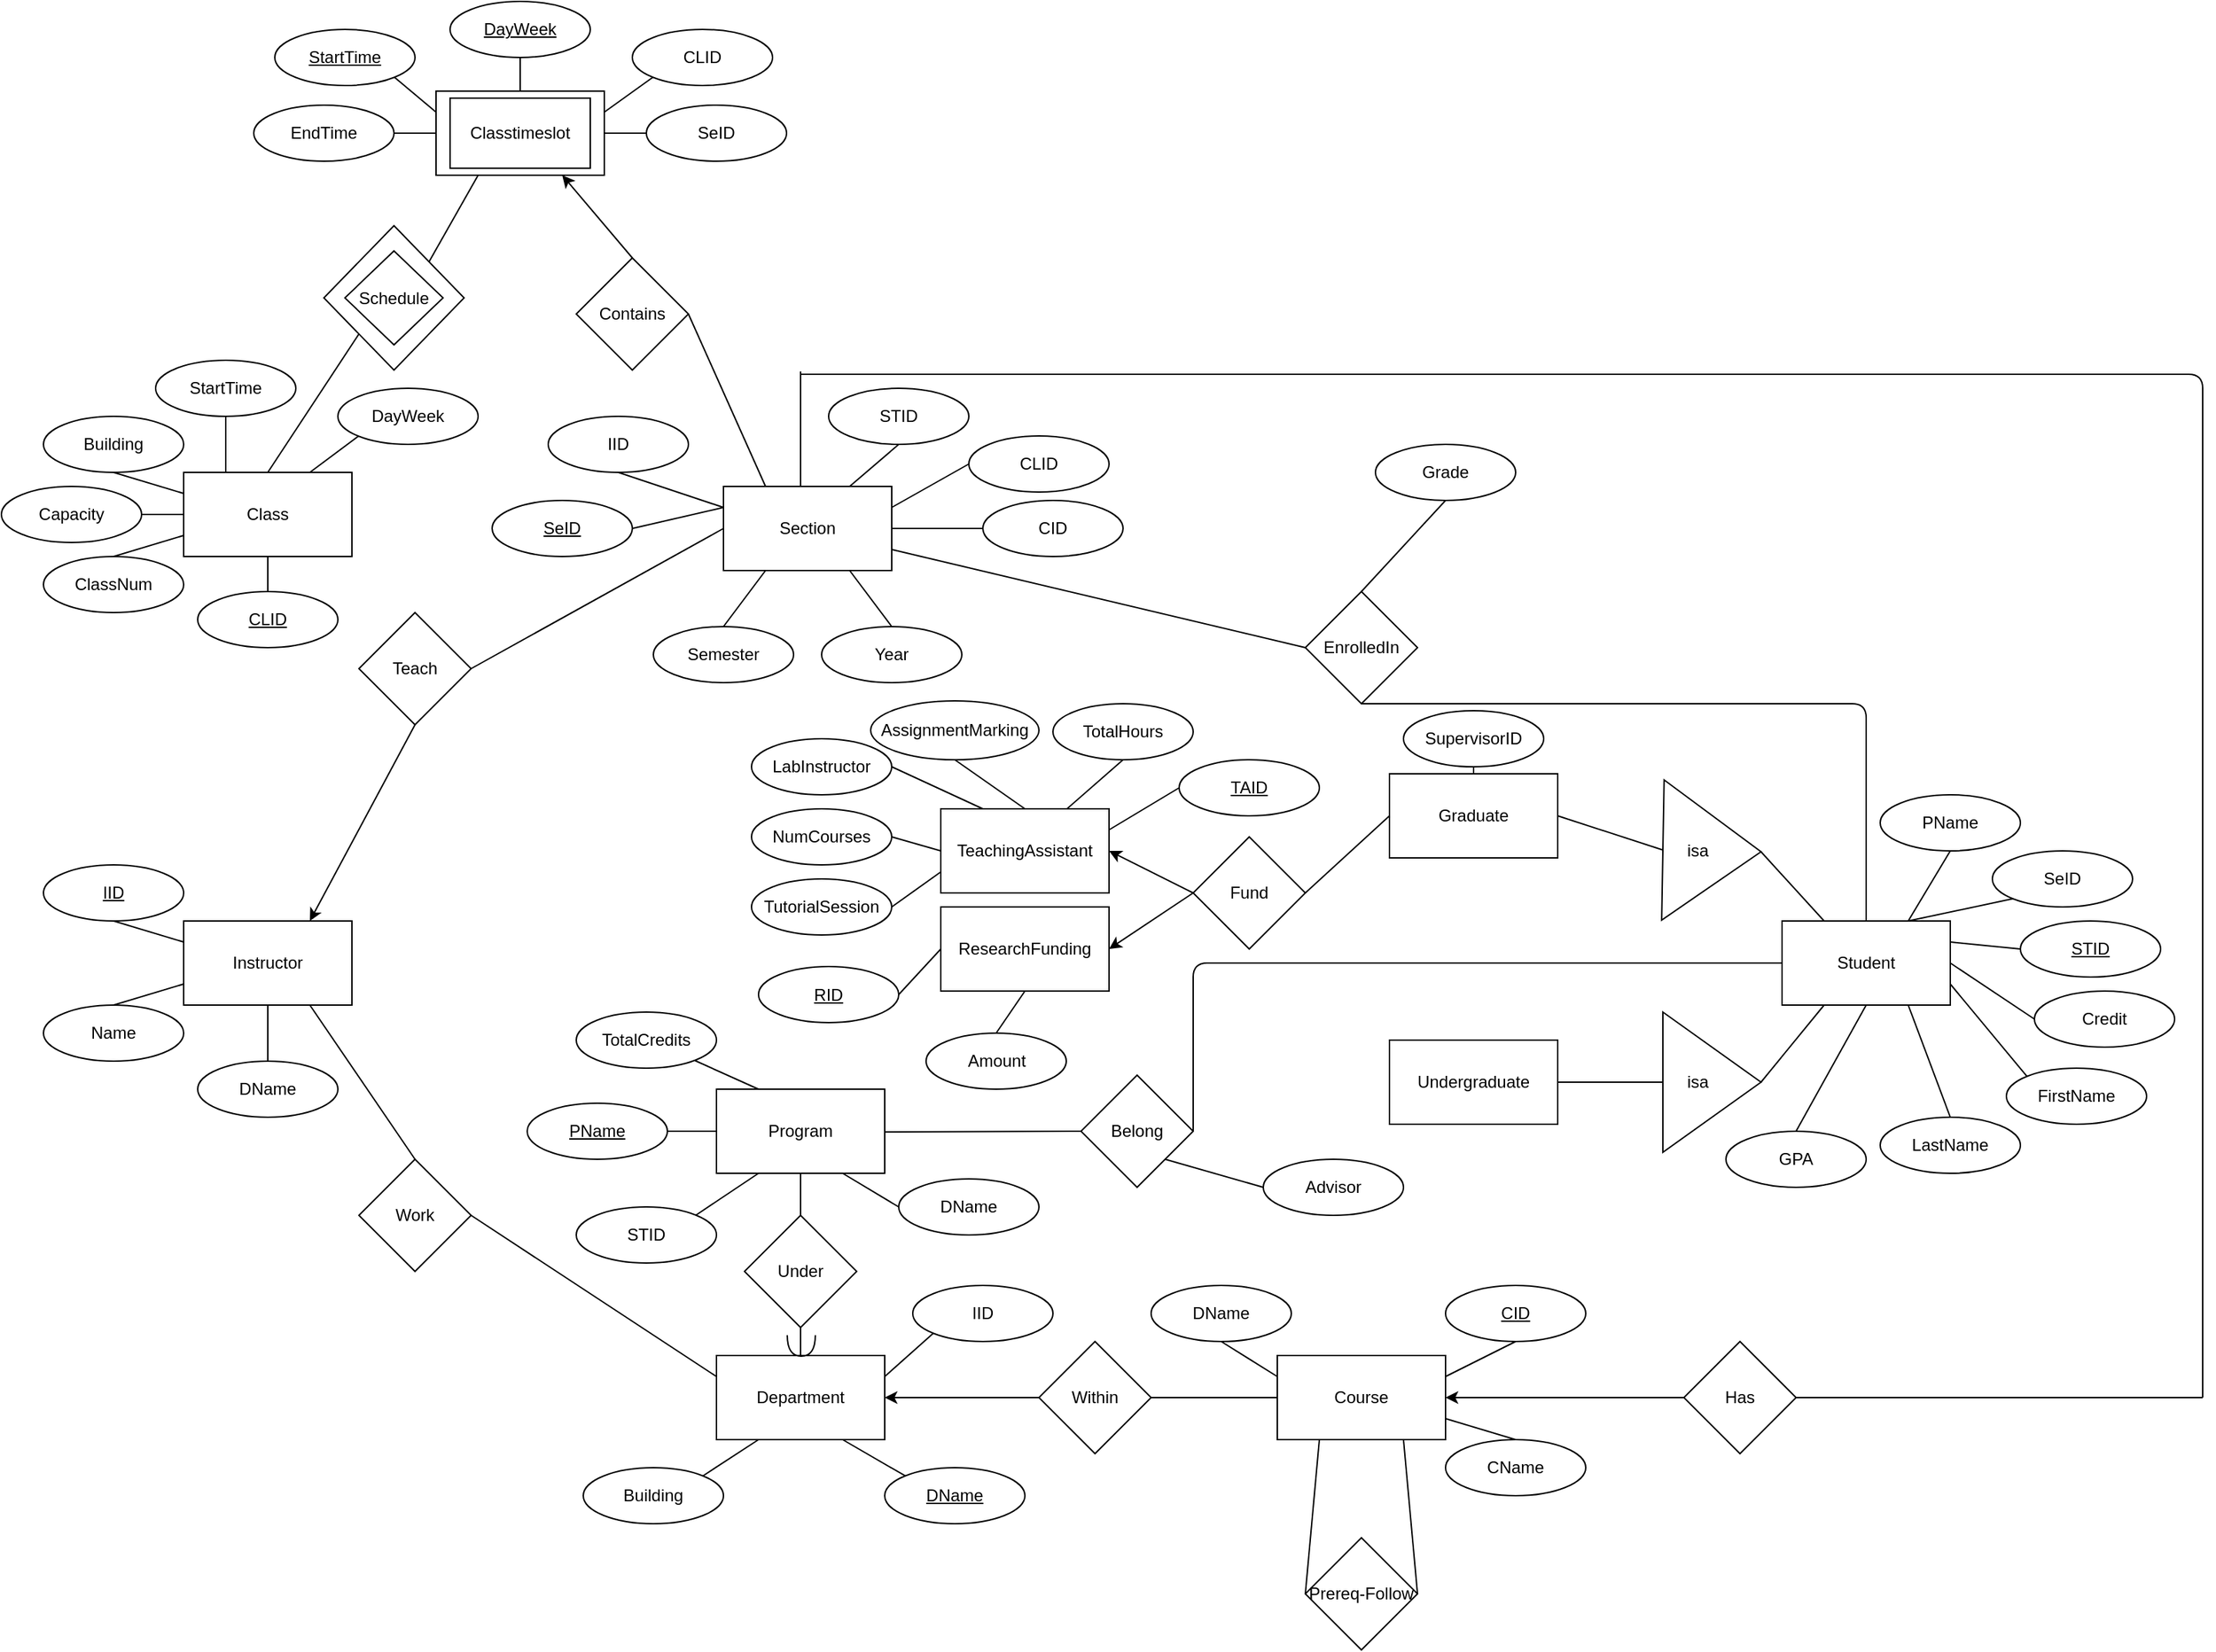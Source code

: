 <mxfile version="10.9.8" type="device"><diagram id="Ci8lck295P8BhW2Y8e-d" name="Page-1"><mxGraphModel dx="1026" dy="499" grid="1" gridSize="10" guides="1" tooltips="1" connect="1" arrows="1" fold="1" page="1" pageScale="1" pageWidth="850" pageHeight="1100" math="0" shadow="0"><root><mxCell id="0"/><mxCell id="1" parent="0"/><mxCell id="6sbklUbPNe8WFbWmHgQs-2" value="" style="endArrow=none;html=1;exitX=1;exitY=0.5;exitDx=0;exitDy=0;entryX=0;entryY=0.5;entryDx=0;entryDy=0;" parent="1" target="6sbklUbPNe8WFbWmHgQs-3" edge="1"><mxGeometry width="50" height="50" relative="1" as="geometry"><mxPoint x="699.941" y="1215.882" as="sourcePoint"/><mxPoint x="500" y="1216" as="targetPoint"/></mxGeometry></mxCell><mxCell id="6sbklUbPNe8WFbWmHgQs-3" value="Department" style="rounded=0;whiteSpace=wrap;html=1;" parent="1" vertex="1"><mxGeometry x="700" y="1186" width="120" height="60" as="geometry"/></mxCell><mxCell id="6sbklUbPNe8WFbWmHgQs-6" value="&lt;u&gt;DName&lt;/u&gt;" style="ellipse;whiteSpace=wrap;html=1;" parent="1" vertex="1"><mxGeometry x="820" y="1266" width="100" height="40" as="geometry"/></mxCell><mxCell id="6sbklUbPNe8WFbWmHgQs-7" value="" style="endArrow=none;html=1;entryX=0;entryY=0;entryDx=0;entryDy=0;exitX=0.75;exitY=1;exitDx=0;exitDy=0;" parent="1" source="6sbklUbPNe8WFbWmHgQs-3" target="6sbklUbPNe8WFbWmHgQs-6" edge="1"><mxGeometry width="50" height="50" relative="1" as="geometry"><mxPoint x="200" y="1316" as="sourcePoint"/><mxPoint x="250" y="1266" as="targetPoint"/></mxGeometry></mxCell><mxCell id="6sbklUbPNe8WFbWmHgQs-11" value="Building" style="ellipse;whiteSpace=wrap;html=1;" parent="1" vertex="1"><mxGeometry x="605" y="1266" width="100" height="40" as="geometry"/></mxCell><mxCell id="6sbklUbPNe8WFbWmHgQs-12" style="edgeStyle=orthogonalEdgeStyle;rounded=0;orthogonalLoop=1;jettySize=auto;html=1;exitX=0;exitY=0.25;exitDx=0;exitDy=0;" parent="1" source="6sbklUbPNe8WFbWmHgQs-13" edge="1"><mxGeometry relative="1" as="geometry"><mxPoint x="1100" y="1201" as="targetPoint"/></mxGeometry></mxCell><mxCell id="6sbklUbPNe8WFbWmHgQs-13" value="Course" style="rounded=0;whiteSpace=wrap;html=1;" parent="1" vertex="1"><mxGeometry x="1100" y="1186" width="120" height="60" as="geometry"/></mxCell><mxCell id="6sbklUbPNe8WFbWmHgQs-14" value="CName" style="ellipse;whiteSpace=wrap;html=1;" parent="1" vertex="1"><mxGeometry x="1220" y="1246" width="100" height="40" as="geometry"/></mxCell><mxCell id="6sbklUbPNe8WFbWmHgQs-15" value="" style="endArrow=none;html=1;exitX=0.5;exitY=0;exitDx=0;exitDy=0;entryX=1;entryY=0.75;entryDx=0;entryDy=0;" parent="1" source="6sbklUbPNe8WFbWmHgQs-14" target="6sbklUbPNe8WFbWmHgQs-13" edge="1"><mxGeometry width="50" height="50" relative="1" as="geometry"><mxPoint x="957" y="1257" as="sourcePoint"/><mxPoint x="1000" y="1246" as="targetPoint"/></mxGeometry></mxCell><mxCell id="6sbklUbPNe8WFbWmHgQs-16" value="Within" style="rhombus;whiteSpace=wrap;html=1;" parent="1" vertex="1"><mxGeometry x="930" y="1176" width="80" height="80" as="geometry"/></mxCell><mxCell id="6sbklUbPNe8WFbWmHgQs-17" value="&lt;u&gt;CID&lt;/u&gt;" style="ellipse;whiteSpace=wrap;html=1;" parent="1" vertex="1"><mxGeometry x="1220" y="1136" width="100" height="40" as="geometry"/></mxCell><mxCell id="6sbklUbPNe8WFbWmHgQs-18" value="" style="endArrow=none;html=1;exitX=0.5;exitY=1;exitDx=0;exitDy=0;entryX=1;entryY=0.25;entryDx=0;entryDy=0;" parent="1" source="6sbklUbPNe8WFbWmHgQs-17" target="6sbklUbPNe8WFbWmHgQs-13" edge="1"><mxGeometry width="50" height="50" relative="1" as="geometry"><mxPoint x="1053" y="1166" as="sourcePoint"/><mxPoint x="1100" y="1156" as="targetPoint"/></mxGeometry></mxCell><mxCell id="6sbklUbPNe8WFbWmHgQs-19" value="" style="endArrow=classic;html=1;entryX=1;entryY=0.5;entryDx=0;entryDy=0;exitX=0;exitY=0.5;exitDx=0;exitDy=0;" parent="1" source="6sbklUbPNe8WFbWmHgQs-16" target="6sbklUbPNe8WFbWmHgQs-3" edge="1"><mxGeometry width="50" height="50" relative="1" as="geometry"><mxPoint x="370" y="1366" as="sourcePoint"/><mxPoint x="420" y="1316" as="targetPoint"/></mxGeometry></mxCell><mxCell id="6sbklUbPNe8WFbWmHgQs-20" value="" style="endArrow=none;html=1;entryX=1;entryY=0.5;entryDx=0;entryDy=0;exitX=0;exitY=0.5;exitDx=0;exitDy=0;" parent="1" source="6sbklUbPNe8WFbWmHgQs-13" target="6sbklUbPNe8WFbWmHgQs-16" edge="1"><mxGeometry width="50" height="50" relative="1" as="geometry"><mxPoint x="370" y="1366" as="sourcePoint"/><mxPoint x="420" y="1316" as="targetPoint"/></mxGeometry></mxCell><mxCell id="6sbklUbPNe8WFbWmHgQs-21" value="" style="endArrow=none;html=1;entryX=0;entryY=0.25;entryDx=0;entryDy=0;exitX=1;exitY=0.5;exitDx=0;exitDy=0;" parent="1" source="6sbklUbPNe8WFbWmHgQs-22" target="6sbklUbPNe8WFbWmHgQs-3" edge="1"><mxGeometry width="50" height="50" relative="1" as="geometry"><mxPoint x="640" y="1116" as="sourcePoint"/><mxPoint x="300" y="1356" as="targetPoint"/></mxGeometry></mxCell><mxCell id="6sbklUbPNe8WFbWmHgQs-22" value="Work" style="rhombus;whiteSpace=wrap;html=1;" parent="1" vertex="1"><mxGeometry x="445" y="1046" width="80" height="80" as="geometry"/></mxCell><mxCell id="6sbklUbPNe8WFbWmHgQs-23" value="" style="endArrow=none;html=1;exitX=0.5;exitY=0;exitDx=0;exitDy=0;entryX=0.75;entryY=1;entryDx=0;entryDy=0;" parent="1" source="6sbklUbPNe8WFbWmHgQs-22" target="6sbklUbPNe8WFbWmHgQs-24" edge="1"><mxGeometry width="50" height="50" relative="1" as="geometry"><mxPoint x="470" y="966" as="sourcePoint"/><mxPoint x="565" y="946" as="targetPoint"/></mxGeometry></mxCell><mxCell id="6sbklUbPNe8WFbWmHgQs-24" value="Instructor" style="rounded=0;whiteSpace=wrap;html=1;" parent="1" vertex="1"><mxGeometry x="320" y="876" width="120" height="60" as="geometry"/></mxCell><mxCell id="6sbklUbPNe8WFbWmHgQs-25" value="&lt;u&gt;IID&lt;/u&gt;" style="ellipse;whiteSpace=wrap;html=1;" parent="1" vertex="1"><mxGeometry x="220" y="836" width="100" height="40" as="geometry"/></mxCell><mxCell id="6sbklUbPNe8WFbWmHgQs-26" value="Name" style="ellipse;whiteSpace=wrap;html=1;" parent="1" vertex="1"><mxGeometry x="220" y="936" width="100" height="40" as="geometry"/></mxCell><mxCell id="6sbklUbPNe8WFbWmHgQs-27" value="" style="endArrow=none;html=1;entryX=0;entryY=0.75;entryDx=0;entryDy=0;exitX=0.5;exitY=0;exitDx=0;exitDy=0;" parent="1" source="6sbklUbPNe8WFbWmHgQs-26" target="6sbklUbPNe8WFbWmHgQs-24" edge="1"><mxGeometry width="50" height="50" relative="1" as="geometry"><mxPoint x="470" y="1036" as="sourcePoint"/><mxPoint x="520" y="986" as="targetPoint"/></mxGeometry></mxCell><mxCell id="6sbklUbPNe8WFbWmHgQs-28" value="" style="endArrow=none;html=1;entryX=0;entryY=0.25;entryDx=0;entryDy=0;exitX=0.5;exitY=1;exitDx=0;exitDy=0;" parent="1" source="6sbklUbPNe8WFbWmHgQs-25" target="6sbklUbPNe8WFbWmHgQs-24" edge="1"><mxGeometry width="50" height="50" relative="1" as="geometry"><mxPoint x="240" y="1406" as="sourcePoint"/><mxPoint x="290" y="1356" as="targetPoint"/></mxGeometry></mxCell><mxCell id="6sbklUbPNe8WFbWmHgQs-29" value="Student" style="rounded=0;whiteSpace=wrap;html=1;" parent="1" vertex="1"><mxGeometry x="1460" y="876" width="120" height="60" as="geometry"/></mxCell><mxCell id="6sbklUbPNe8WFbWmHgQs-30" value="" style="endArrow=none;html=1;entryX=0.5;entryY=0;entryDx=0;entryDy=0;" parent="1" target="6sbklUbPNe8WFbWmHgQs-3" edge="1"><mxGeometry width="50" height="50" relative="1" as="geometry"><mxPoint x="760" y="1086" as="sourcePoint"/><mxPoint x="320" y="1356" as="targetPoint"/></mxGeometry></mxCell><mxCell id="6sbklUbPNe8WFbWmHgQs-31" value="Program" style="rounded=0;whiteSpace=wrap;html=1;" parent="1" vertex="1"><mxGeometry x="700" y="996" width="120" height="60" as="geometry"/></mxCell><mxCell id="6sbklUbPNe8WFbWmHgQs-32" value="&lt;u&gt;STID&lt;/u&gt;" style="ellipse;whiteSpace=wrap;html=1;" parent="1" vertex="1"><mxGeometry x="1630" y="876" width="100" height="40" as="geometry"/></mxCell><mxCell id="6sbklUbPNe8WFbWmHgQs-33" value="FirstName" style="ellipse;whiteSpace=wrap;html=1;" parent="1" vertex="1"><mxGeometry x="1620" y="981" width="100" height="40" as="geometry"/></mxCell><mxCell id="6sbklUbPNe8WFbWmHgQs-34" value="LastName" style="ellipse;whiteSpace=wrap;html=1;" parent="1" vertex="1"><mxGeometry x="1530" y="1016" width="100" height="40" as="geometry"/></mxCell><mxCell id="6sbklUbPNe8WFbWmHgQs-35" value="" style="endArrow=none;html=1;entryX=0.5;entryY=0;entryDx=0;entryDy=0;exitX=0.75;exitY=1;exitDx=0;exitDy=0;" parent="1" source="6sbklUbPNe8WFbWmHgQs-29" target="6sbklUbPNe8WFbWmHgQs-34" edge="1"><mxGeometry width="50" height="50" relative="1" as="geometry"><mxPoint x="220" y="1406" as="sourcePoint"/><mxPoint x="270" y="1356" as="targetPoint"/></mxGeometry></mxCell><mxCell id="6sbklUbPNe8WFbWmHgQs-36" value="" style="endArrow=none;html=1;entryX=0;entryY=0;entryDx=0;entryDy=0;exitX=1;exitY=0.75;exitDx=0;exitDy=0;" parent="1" source="6sbklUbPNe8WFbWmHgQs-29" target="6sbklUbPNe8WFbWmHgQs-33" edge="1"><mxGeometry width="50" height="50" relative="1" as="geometry"><mxPoint x="220" y="1406" as="sourcePoint"/><mxPoint x="270" y="1356" as="targetPoint"/></mxGeometry></mxCell><mxCell id="6sbklUbPNe8WFbWmHgQs-37" value="" style="endArrow=none;html=1;entryX=0;entryY=0.5;entryDx=0;entryDy=0;exitX=1;exitY=0.25;exitDx=0;exitDy=0;" parent="1" source="6sbklUbPNe8WFbWmHgQs-29" target="6sbklUbPNe8WFbWmHgQs-32" edge="1"><mxGeometry width="50" height="50" relative="1" as="geometry"><mxPoint x="220" y="1406" as="sourcePoint"/><mxPoint x="270" y="1356" as="targetPoint"/></mxGeometry></mxCell><mxCell id="6sbklUbPNe8WFbWmHgQs-38" value="Under" style="rhombus;whiteSpace=wrap;html=1;" parent="1" vertex="1"><mxGeometry x="720" y="1086" width="80" height="80" as="geometry"/></mxCell><mxCell id="6sbklUbPNe8WFbWmHgQs-39" value="" style="endArrow=none;html=1;entryX=0.5;entryY=1;entryDx=0;entryDy=0;exitX=0.5;exitY=0;exitDx=0;exitDy=0;" parent="1" source="6sbklUbPNe8WFbWmHgQs-38" target="6sbklUbPNe8WFbWmHgQs-31" edge="1"><mxGeometry width="50" height="50" relative="1" as="geometry"><mxPoint x="220" y="1406" as="sourcePoint"/><mxPoint x="270" y="1356" as="targetPoint"/></mxGeometry></mxCell><mxCell id="6sbklUbPNe8WFbWmHgQs-40" value="" style="endArrow=none;html=1;entryX=1;entryY=0.5;entryDx=0;entryDy=0;entryPerimeter=0;exitX=0;exitY=0.5;exitDx=0;exitDy=0;" parent="1" source="6sbklUbPNe8WFbWmHgQs-99" edge="1"><mxGeometry width="50" height="50" relative="1" as="geometry"><mxPoint x="860" y="1026" as="sourcePoint"/><mxPoint x="819.941" y="1026.471" as="targetPoint"/></mxGeometry></mxCell><mxCell id="6sbklUbPNe8WFbWmHgQs-41" value="" style="endArrow=none;html=1;entryX=1;entryY=0.5;entryDx=0;entryDy=0;exitX=0.5;exitY=1;exitDx=0;exitDy=0;exitPerimeter=0;" parent="1" source="6sbklUbPNe8WFbWmHgQs-90" target="6sbklUbPNe8WFbWmHgQs-96" edge="1"><mxGeometry width="50" height="50" relative="1" as="geometry"><mxPoint x="220" y="1406" as="sourcePoint"/><mxPoint x="1310" y="906" as="targetPoint"/></mxGeometry></mxCell><mxCell id="6sbklUbPNe8WFbWmHgQs-42" value="Section" style="rounded=0;whiteSpace=wrap;html=1;" parent="1" vertex="1"><mxGeometry x="705" y="566" width="120" height="60" as="geometry"/></mxCell><mxCell id="6sbklUbPNe8WFbWmHgQs-43" value="EnrolledIn" style="rhombus;whiteSpace=wrap;html=1;" parent="1" vertex="1"><mxGeometry x="1120" y="641" width="80" height="80" as="geometry"/></mxCell><mxCell id="6sbklUbPNe8WFbWmHgQs-44" value="Teach" style="rhombus;whiteSpace=wrap;html=1;" parent="1" vertex="1"><mxGeometry x="445" y="656" width="80" height="80" as="geometry"/></mxCell><mxCell id="6sbklUbPNe8WFbWmHgQs-45" value="" style="endArrow=none;html=1;entryX=0;entryY=0.5;entryDx=0;entryDy=0;exitX=1;exitY=0.5;exitDx=0;exitDy=0;" parent="1" source="6sbklUbPNe8WFbWmHgQs-44" target="6sbklUbPNe8WFbWmHgQs-42" edge="1"><mxGeometry width="50" height="50" relative="1" as="geometry"><mxPoint x="220" y="1406" as="sourcePoint"/><mxPoint x="270" y="1356" as="targetPoint"/></mxGeometry></mxCell><mxCell id="6sbklUbPNe8WFbWmHgQs-46" value="" style="endArrow=none;html=1;entryX=1;entryY=0.75;entryDx=0;entryDy=0;exitX=0;exitY=0.5;exitDx=0;exitDy=0;" parent="1" source="6sbklUbPNe8WFbWmHgQs-43" target="6sbklUbPNe8WFbWmHgQs-42" edge="1"><mxGeometry width="50" height="50" relative="1" as="geometry"><mxPoint x="220" y="1406" as="sourcePoint"/><mxPoint x="270" y="1356" as="targetPoint"/></mxGeometry></mxCell><mxCell id="6sbklUbPNe8WFbWmHgQs-47" value="" style="endArrow=none;html=1;entryX=0.25;entryY=0;entryDx=0;entryDy=0;exitX=1;exitY=0.5;exitDx=0;exitDy=0;" parent="1" source="6sbklUbPNe8WFbWmHgQs-56" target="6sbklUbPNe8WFbWmHgQs-42" edge="1"><mxGeometry width="50" height="50" relative="1" as="geometry"><mxPoint x="500" y="581" as="sourcePoint"/><mxPoint x="270" y="1356" as="targetPoint"/></mxGeometry></mxCell><mxCell id="6sbklUbPNe8WFbWmHgQs-48" value="Prereq-Follow" style="rhombus;whiteSpace=wrap;html=1;" parent="1" vertex="1"><mxGeometry x="1120" y="1316" width="80" height="80" as="geometry"/></mxCell><mxCell id="6sbklUbPNe8WFbWmHgQs-49" value="Semester" style="ellipse;whiteSpace=wrap;html=1;" parent="1" vertex="1"><mxGeometry x="655" y="666" width="100" height="40" as="geometry"/></mxCell><mxCell id="6sbklUbPNe8WFbWmHgQs-50" value="Year" style="ellipse;whiteSpace=wrap;html=1;" parent="1" vertex="1"><mxGeometry x="775" y="666" width="100" height="40" as="geometry"/></mxCell><mxCell id="6sbklUbPNe8WFbWmHgQs-51" value="" style="endArrow=none;html=1;entryX=0.25;entryY=1;entryDx=0;entryDy=0;exitX=0.5;exitY=0;exitDx=0;exitDy=0;" parent="1" source="6sbklUbPNe8WFbWmHgQs-49" target="6sbklUbPNe8WFbWmHgQs-42" edge="1"><mxGeometry width="50" height="50" relative="1" as="geometry"><mxPoint x="220" y="1466" as="sourcePoint"/><mxPoint x="690" y="758" as="targetPoint"/></mxGeometry></mxCell><mxCell id="6sbklUbPNe8WFbWmHgQs-52" value="" style="endArrow=none;html=1;entryX=0.75;entryY=1;entryDx=0;entryDy=0;exitX=0.5;exitY=0;exitDx=0;exitDy=0;" parent="1" source="6sbklUbPNe8WFbWmHgQs-50" target="6sbklUbPNe8WFbWmHgQs-42" edge="1"><mxGeometry width="50" height="50" relative="1" as="geometry"><mxPoint x="220" y="1466" as="sourcePoint"/><mxPoint x="270" y="1416" as="targetPoint"/></mxGeometry></mxCell><mxCell id="6sbklUbPNe8WFbWmHgQs-53" value="&lt;u&gt;SeID&lt;/u&gt;" style="ellipse;whiteSpace=wrap;html=1;" parent="1" vertex="1"><mxGeometry x="540" y="576" width="100" height="40" as="geometry"/></mxCell><mxCell id="6sbklUbPNe8WFbWmHgQs-54" value="" style="endArrow=none;html=1;entryX=1;entryY=0.5;entryDx=0;entryDy=0;exitX=0;exitY=0.25;exitDx=0;exitDy=0;" parent="1" source="6sbklUbPNe8WFbWmHgQs-42" target="6sbklUbPNe8WFbWmHgQs-53" edge="1"><mxGeometry width="50" height="50" relative="1" as="geometry"><mxPoint x="220" y="1466" as="sourcePoint"/><mxPoint x="270" y="1416" as="targetPoint"/></mxGeometry></mxCell><mxCell id="6sbklUbPNe8WFbWmHgQs-56" value="Contains" style="rhombus;whiteSpace=wrap;html=1;" parent="1" vertex="1"><mxGeometry x="600" y="403" width="80" height="80" as="geometry"/></mxCell><mxCell id="6sbklUbPNe8WFbWmHgQs-57" value="Class" style="rounded=0;whiteSpace=wrap;html=1;" parent="1" vertex="1"><mxGeometry x="320" y="556" width="120" height="60" as="geometry"/></mxCell><mxCell id="6sbklUbPNe8WFbWmHgQs-58" value="" style="rounded=0;whiteSpace=wrap;html=1;" parent="1" vertex="1"><mxGeometry x="500" y="284" width="120" height="60" as="geometry"/></mxCell><mxCell id="6sbklUbPNe8WFbWmHgQs-59" value="Building" style="ellipse;whiteSpace=wrap;html=1;" parent="1" vertex="1"><mxGeometry x="220" y="516" width="100" height="40" as="geometry"/></mxCell><mxCell id="6sbklUbPNe8WFbWmHgQs-60" value="ClassNum" style="ellipse;whiteSpace=wrap;html=1;" parent="1" vertex="1"><mxGeometry x="220" y="616" width="100" height="40" as="geometry"/></mxCell><mxCell id="6sbklUbPNe8WFbWmHgQs-61" value="" style="endArrow=none;html=1;entryX=0.5;entryY=1;entryDx=0;entryDy=0;exitX=0;exitY=0.25;exitDx=0;exitDy=0;" parent="1" source="6sbklUbPNe8WFbWmHgQs-57" target="6sbklUbPNe8WFbWmHgQs-59" edge="1"><mxGeometry width="50" height="50" relative="1" as="geometry"><mxPoint x="220" y="1466" as="sourcePoint"/><mxPoint x="270" y="1416" as="targetPoint"/></mxGeometry></mxCell><mxCell id="6sbklUbPNe8WFbWmHgQs-62" value="" style="endArrow=none;html=1;entryX=0;entryY=0.75;entryDx=0;entryDy=0;exitX=0.5;exitY=0;exitDx=0;exitDy=0;" parent="1" source="6sbklUbPNe8WFbWmHgQs-60" target="6sbklUbPNe8WFbWmHgQs-57" edge="1"><mxGeometry width="50" height="50" relative="1" as="geometry"><mxPoint x="220" y="1466" as="sourcePoint"/><mxPoint x="270" y="1416" as="targetPoint"/></mxGeometry></mxCell><mxCell id="6sbklUbPNe8WFbWmHgQs-63" value="&lt;u&gt;StartTime&lt;/u&gt;" style="ellipse;whiteSpace=wrap;html=1;" parent="1" vertex="1"><mxGeometry x="385" y="240" width="100" height="40" as="geometry"/></mxCell><mxCell id="6sbklUbPNe8WFbWmHgQs-64" value="EndTime" style="ellipse;whiteSpace=wrap;html=1;" parent="1" vertex="1"><mxGeometry x="370" y="294" width="100" height="40" as="geometry"/></mxCell><mxCell id="6sbklUbPNe8WFbWmHgQs-65" value="" style="endArrow=none;html=1;exitX=1;exitY=0.5;exitDx=0;exitDy=0;entryX=0;entryY=0.5;entryDx=0;entryDy=0;" parent="1" source="6sbklUbPNe8WFbWmHgQs-66" target="6sbklUbPNe8WFbWmHgQs-31" edge="1"><mxGeometry width="50" height="50" relative="1" as="geometry"><mxPoint x="650" y="921" as="sourcePoint"/><mxPoint x="730" y="956" as="targetPoint"/></mxGeometry></mxCell><mxCell id="6sbklUbPNe8WFbWmHgQs-66" value="&lt;u&gt;PName&lt;/u&gt;" style="ellipse;whiteSpace=wrap;html=1;" parent="1" vertex="1"><mxGeometry x="565" y="1006" width="100" height="40" as="geometry"/></mxCell><mxCell id="6sbklUbPNe8WFbWmHgQs-67" value="" style="endArrow=none;html=1;" parent="1" edge="1"><mxGeometry width="50" height="50" relative="1" as="geometry"><mxPoint x="1760" y="1216" as="sourcePoint"/><mxPoint x="760" y="486" as="targetPoint"/><Array as="points"><mxPoint x="1760" y="486"/></Array></mxGeometry></mxCell><mxCell id="6sbklUbPNe8WFbWmHgQs-68" value="" style="endArrow=classic;html=1;entryX=1;entryY=0.5;entryDx=0;entryDy=0;" parent="1" target="6sbklUbPNe8WFbWmHgQs-13" edge="1"><mxGeometry width="50" height="50" relative="1" as="geometry"><mxPoint x="1760" y="1216" as="sourcePoint"/><mxPoint x="430" y="1416" as="targetPoint"/></mxGeometry></mxCell><mxCell id="6sbklUbPNe8WFbWmHgQs-69" value="ResearchFunding" style="rounded=0;whiteSpace=wrap;html=1;" parent="1" vertex="1"><mxGeometry x="860" y="866" width="120" height="60" as="geometry"/></mxCell><mxCell id="6sbklUbPNe8WFbWmHgQs-70" value="TeachingAssistant" style="rounded=0;whiteSpace=wrap;html=1;" parent="1" vertex="1"><mxGeometry x="860" y="796" width="120" height="60" as="geometry"/></mxCell><mxCell id="6sbklUbPNe8WFbWmHgQs-71" value="" style="endArrow=classic;html=1;entryX=1;entryY=0.5;entryDx=0;entryDy=0;exitX=0;exitY=0.5;exitDx=0;exitDy=0;" parent="1" source="6sbklUbPNe8WFbWmHgQs-100" target="6sbklUbPNe8WFbWmHgQs-70" edge="1"><mxGeometry width="50" height="50" relative="1" as="geometry"><mxPoint x="1160" y="826" as="sourcePoint"/><mxPoint x="380" y="1416" as="targetPoint"/></mxGeometry></mxCell><mxCell id="6sbklUbPNe8WFbWmHgQs-72" value="" style="endArrow=classic;html=1;entryX=1;entryY=0.5;entryDx=0;entryDy=0;exitX=0;exitY=0.5;exitDx=0;exitDy=0;" parent="1" source="6sbklUbPNe8WFbWmHgQs-100" target="6sbklUbPNe8WFbWmHgQs-69" edge="1"><mxGeometry width="50" height="50" relative="1" as="geometry"><mxPoint x="1170" y="1036" as="sourcePoint"/><mxPoint x="380" y="1416" as="targetPoint"/></mxGeometry></mxCell><mxCell id="6sbklUbPNe8WFbWmHgQs-73" value="SupervisorID" style="ellipse;whiteSpace=wrap;html=1;" parent="1" vertex="1"><mxGeometry x="1190" y="726" width="100" height="40" as="geometry"/></mxCell><mxCell id="6sbklUbPNe8WFbWmHgQs-74" value="" style="endArrow=none;html=1;entryX=0.5;entryY=1;entryDx=0;entryDy=0;exitX=0.5;exitY=0;exitDx=0;exitDy=0;" parent="1" source="6sbklUbPNe8WFbWmHgQs-29" target="6sbklUbPNe8WFbWmHgQs-43" edge="1"><mxGeometry width="50" height="50" relative="1" as="geometry"><mxPoint x="330" y="1466" as="sourcePoint"/><mxPoint x="380" y="1416" as="targetPoint"/><Array as="points"><mxPoint x="1520" y="721"/></Array></mxGeometry></mxCell><mxCell id="6sbklUbPNe8WFbWmHgQs-75" value="GPA" style="ellipse;whiteSpace=wrap;html=1;" parent="1" vertex="1"><mxGeometry x="1420" y="1026" width="100" height="40" as="geometry"/></mxCell><mxCell id="6sbklUbPNe8WFbWmHgQs-76" value="" style="endArrow=none;html=1;entryX=0.5;entryY=1;entryDx=0;entryDy=0;exitX=0.5;exitY=0;exitDx=0;exitDy=0;" parent="1" source="6sbklUbPNe8WFbWmHgQs-75" target="6sbklUbPNe8WFbWmHgQs-29" edge="1"><mxGeometry width="50" height="50" relative="1" as="geometry"><mxPoint x="330" y="1466" as="sourcePoint"/><mxPoint x="380" y="1416" as="targetPoint"/></mxGeometry></mxCell><mxCell id="6sbklUbPNe8WFbWmHgQs-77" value="" style="endArrow=none;html=1;entryX=0.5;entryY=1;entryDx=0;entryDy=0;exitX=0.5;exitY=0;exitDx=0;exitDy=0;" parent="1" source="6sbklUbPNe8WFbWmHgQs-96" target="6sbklUbPNe8WFbWmHgQs-73" edge="1"><mxGeometry width="50" height="50" relative="1" as="geometry"><mxPoint x="330" y="1466" as="sourcePoint"/><mxPoint x="380" y="1416" as="targetPoint"/></mxGeometry></mxCell><mxCell id="6sbklUbPNe8WFbWmHgQs-78" value="TutorialSession" style="ellipse;whiteSpace=wrap;html=1;" parent="1" vertex="1"><mxGeometry x="725" y="846" width="100" height="40" as="geometry"/></mxCell><mxCell id="6sbklUbPNe8WFbWmHgQs-79" value="LabInstructor" style="ellipse;whiteSpace=wrap;html=1;" parent="1" vertex="1"><mxGeometry x="725" y="746" width="100" height="40" as="geometry"/></mxCell><mxCell id="6sbklUbPNe8WFbWmHgQs-80" value="AssignmentMarking" style="ellipse;whiteSpace=wrap;html=1;" parent="1" vertex="1"><mxGeometry x="810" y="719" width="120" height="42" as="geometry"/></mxCell><mxCell id="6sbklUbPNe8WFbWmHgQs-81" value="TotalHours" style="ellipse;whiteSpace=wrap;html=1;" parent="1" vertex="1"><mxGeometry x="940" y="721" width="100" height="40" as="geometry"/></mxCell><mxCell id="6sbklUbPNe8WFbWmHgQs-82" value="NumCourses" style="ellipse;whiteSpace=wrap;html=1;" parent="1" vertex="1"><mxGeometry x="725" y="796" width="100" height="40" as="geometry"/></mxCell><mxCell id="6sbklUbPNe8WFbWmHgQs-83" value="Capacity" style="ellipse;whiteSpace=wrap;html=1;" parent="1" vertex="1"><mxGeometry x="190" y="566" width="100" height="40" as="geometry"/></mxCell><mxCell id="6sbklUbPNe8WFbWmHgQs-84" value="" style="endArrow=none;html=1;entryX=0;entryY=0.5;entryDx=0;entryDy=0;exitX=1;exitY=0.5;exitDx=0;exitDy=0;" parent="1" source="6sbklUbPNe8WFbWmHgQs-83" target="6sbklUbPNe8WFbWmHgQs-57" edge="1"><mxGeometry width="50" height="50" relative="1" as="geometry"><mxPoint x="190" y="1466" as="sourcePoint"/><mxPoint x="240" y="1416" as="targetPoint"/></mxGeometry></mxCell><mxCell id="6sbklUbPNe8WFbWmHgQs-85" value="" style="endArrow=none;html=1;entryX=1;entryY=0.5;entryDx=0;entryDy=0;exitX=0;exitY=0.75;exitDx=0;exitDy=0;" parent="1" source="6sbklUbPNe8WFbWmHgQs-70" target="6sbklUbPNe8WFbWmHgQs-78" edge="1"><mxGeometry width="50" height="50" relative="1" as="geometry"><mxPoint x="200" y="1466" as="sourcePoint"/><mxPoint x="250" y="1416" as="targetPoint"/></mxGeometry></mxCell><mxCell id="6sbklUbPNe8WFbWmHgQs-86" value="" style="endArrow=none;html=1;entryX=1;entryY=0.5;entryDx=0;entryDy=0;exitX=0;exitY=0.5;exitDx=0;exitDy=0;" parent="1" source="6sbklUbPNe8WFbWmHgQs-70" target="6sbklUbPNe8WFbWmHgQs-82" edge="1"><mxGeometry width="50" height="50" relative="1" as="geometry"><mxPoint x="200" y="1466" as="sourcePoint"/><mxPoint x="250" y="1416" as="targetPoint"/></mxGeometry></mxCell><mxCell id="6sbklUbPNe8WFbWmHgQs-87" value="" style="endArrow=none;html=1;exitX=1;exitY=0.5;exitDx=0;exitDy=0;" parent="1" source="6sbklUbPNe8WFbWmHgQs-79" edge="1"><mxGeometry width="50" height="50" relative="1" as="geometry"><mxPoint x="200" y="1466" as="sourcePoint"/><mxPoint x="890" y="796" as="targetPoint"/></mxGeometry></mxCell><mxCell id="6sbklUbPNe8WFbWmHgQs-88" value="" style="endArrow=none;html=1;entryX=0.5;entryY=1;entryDx=0;entryDy=0;exitX=0.5;exitY=0;exitDx=0;exitDy=0;" parent="1" source="6sbklUbPNe8WFbWmHgQs-70" target="6sbklUbPNe8WFbWmHgQs-80" edge="1"><mxGeometry width="50" height="50" relative="1" as="geometry"><mxPoint x="200" y="1466" as="sourcePoint"/><mxPoint x="250" y="1416" as="targetPoint"/></mxGeometry></mxCell><mxCell id="6sbklUbPNe8WFbWmHgQs-89" value="" style="endArrow=none;html=1;entryX=0.5;entryY=1;entryDx=0;entryDy=0;exitX=0.75;exitY=0;exitDx=0;exitDy=0;" parent="1" source="6sbklUbPNe8WFbWmHgQs-70" target="6sbklUbPNe8WFbWmHgQs-81" edge="1"><mxGeometry width="50" height="50" relative="1" as="geometry"><mxPoint x="200" y="1466" as="sourcePoint"/><mxPoint x="250" y="1416" as="targetPoint"/></mxGeometry></mxCell><mxCell id="6sbklUbPNe8WFbWmHgQs-90" value="" style="verticalLabelPosition=bottom;verticalAlign=top;html=1;shape=mxgraph.basic.acute_triangle;dx=0.5;rotation=91;" parent="1" vertex="1"><mxGeometry x="1360" y="791" width="100" height="70" as="geometry"/></mxCell><mxCell id="6sbklUbPNe8WFbWmHgQs-91" value="" style="verticalLabelPosition=bottom;verticalAlign=top;html=1;shape=mxgraph.basic.acute_triangle;dx=0.5;rotation=90;" parent="1" vertex="1"><mxGeometry x="1360" y="956" width="100" height="70" as="geometry"/></mxCell><mxCell id="6sbklUbPNe8WFbWmHgQs-92" value="isa" style="text;html=1;strokeColor=none;fillColor=none;align=center;verticalAlign=middle;whiteSpace=wrap;rounded=0;" parent="1" vertex="1"><mxGeometry x="1380" y="816" width="40" height="20" as="geometry"/></mxCell><mxCell id="6sbklUbPNe8WFbWmHgQs-93" value="isa" style="text;html=1;strokeColor=none;fillColor=none;align=center;verticalAlign=middle;whiteSpace=wrap;rounded=0;" parent="1" vertex="1"><mxGeometry x="1380" y="981" width="40" height="20" as="geometry"/></mxCell><mxCell id="6sbklUbPNe8WFbWmHgQs-94" value="" style="endArrow=none;html=1;entryX=0;entryY=0;entryDx=50;entryDy=0;entryPerimeter=0;exitX=0.25;exitY=1;exitDx=0;exitDy=0;" parent="1" source="6sbklUbPNe8WFbWmHgQs-29" target="6sbklUbPNe8WFbWmHgQs-91" edge="1"><mxGeometry width="50" height="50" relative="1" as="geometry"><mxPoint x="640" y="1466" as="sourcePoint"/><mxPoint x="690" y="1416" as="targetPoint"/></mxGeometry></mxCell><mxCell id="6sbklUbPNe8WFbWmHgQs-95" value="" style="endArrow=none;html=1;entryX=0.25;entryY=0;entryDx=0;entryDy=0;exitX=0;exitY=0;exitDx=50;exitDy=0;exitPerimeter=0;" parent="1" source="6sbklUbPNe8WFbWmHgQs-90" target="6sbklUbPNe8WFbWmHgQs-29" edge="1"><mxGeometry width="50" height="50" relative="1" as="geometry"><mxPoint x="640" y="1466" as="sourcePoint"/><mxPoint x="690" y="1416" as="targetPoint"/></mxGeometry></mxCell><mxCell id="6sbklUbPNe8WFbWmHgQs-96" value="Graduate" style="rounded=0;whiteSpace=wrap;html=1;" parent="1" vertex="1"><mxGeometry x="1180" y="771" width="120" height="60" as="geometry"/></mxCell><mxCell id="6sbklUbPNe8WFbWmHgQs-97" value="Undergraduate" style="rounded=0;whiteSpace=wrap;html=1;" parent="1" vertex="1"><mxGeometry x="1180" y="961" width="120" height="60" as="geometry"/></mxCell><mxCell id="6sbklUbPNe8WFbWmHgQs-98" value="" style="endArrow=none;html=1;entryX=0.5;entryY=1;entryDx=0;entryDy=0;entryPerimeter=0;exitX=1;exitY=0.5;exitDx=0;exitDy=0;" parent="1" source="6sbklUbPNe8WFbWmHgQs-97" target="6sbklUbPNe8WFbWmHgQs-91" edge="1"><mxGeometry width="50" height="50" relative="1" as="geometry"><mxPoint x="420" y="1466" as="sourcePoint"/><mxPoint x="470" y="1416" as="targetPoint"/></mxGeometry></mxCell><mxCell id="6sbklUbPNe8WFbWmHgQs-99" value="Belong" style="rhombus;whiteSpace=wrap;html=1;" parent="1" vertex="1"><mxGeometry x="960" y="986" width="80" height="80" as="geometry"/></mxCell><mxCell id="6sbklUbPNe8WFbWmHgQs-100" value="Fund" style="rhombus;whiteSpace=wrap;html=1;" parent="1" vertex="1"><mxGeometry x="1040" y="816" width="80" height="80" as="geometry"/></mxCell><mxCell id="6sbklUbPNe8WFbWmHgQs-101" value="" style="endArrow=none;html=1;entryX=0;entryY=0.5;entryDx=0;entryDy=0;exitX=1;exitY=0.5;exitDx=0;exitDy=0;" parent="1" source="6sbklUbPNe8WFbWmHgQs-100" target="6sbklUbPNe8WFbWmHgQs-96" edge="1"><mxGeometry width="50" height="50" relative="1" as="geometry"><mxPoint x="510" y="1466" as="sourcePoint"/><mxPoint x="560" y="1416" as="targetPoint"/></mxGeometry></mxCell><mxCell id="6sbklUbPNe8WFbWmHgQs-102" value="" style="endArrow=none;html=1;entryX=1;entryY=0.5;entryDx=0;entryDy=0;exitX=0;exitY=0.5;exitDx=0;exitDy=0;" parent="1" source="6sbklUbPNe8WFbWmHgQs-29" target="6sbklUbPNe8WFbWmHgQs-99" edge="1"><mxGeometry width="50" height="50" relative="1" as="geometry"><mxPoint x="510" y="1466" as="sourcePoint"/><mxPoint x="560" y="1416" as="targetPoint"/><Array as="points"><mxPoint x="1040" y="906"/></Array></mxGeometry></mxCell><mxCell id="6sbklUbPNe8WFbWmHgQs-103" value="Credit" style="ellipse;whiteSpace=wrap;html=1;" parent="1" vertex="1"><mxGeometry x="1640" y="926" width="100" height="40" as="geometry"/></mxCell><mxCell id="6sbklUbPNe8WFbWmHgQs-104" value="" style="endArrow=none;html=1;entryX=0;entryY=0.5;entryDx=0;entryDy=0;exitX=1;exitY=0.5;exitDx=0;exitDy=0;" parent="1" source="6sbklUbPNe8WFbWmHgQs-29" target="6sbklUbPNe8WFbWmHgQs-103" edge="1"><mxGeometry width="50" height="50" relative="1" as="geometry"><mxPoint x="870" y="1466" as="sourcePoint"/><mxPoint x="920" y="1416" as="targetPoint"/></mxGeometry></mxCell><mxCell id="6sbklUbPNe8WFbWmHgQs-105" value="" style="endArrow=none;html=1;" parent="1" edge="1"><mxGeometry width="50" height="50" relative="1" as="geometry"><mxPoint x="760" y="566" as="sourcePoint"/><mxPoint x="760" y="484" as="targetPoint"/></mxGeometry></mxCell><mxCell id="6sbklUbPNe8WFbWmHgQs-106" value="Has" style="rhombus;whiteSpace=wrap;html=1;" parent="1" vertex="1"><mxGeometry x="1390" y="1176" width="80" height="80" as="geometry"/></mxCell><mxCell id="6sbklUbPNe8WFbWmHgQs-107" value="Classtimeslot" style="rounded=0;whiteSpace=wrap;html=1;" parent="1" vertex="1"><mxGeometry x="510" y="289" width="100" height="50" as="geometry"/></mxCell><mxCell id="6sbklUbPNe8WFbWmHgQs-108" value="&lt;u&gt;RID&lt;br&gt;&lt;/u&gt;" style="ellipse;whiteSpace=wrap;html=1;" parent="1" vertex="1"><mxGeometry x="730" y="908.5" width="100" height="40" as="geometry"/></mxCell><mxCell id="6sbklUbPNe8WFbWmHgQs-109" value="" style="endArrow=none;html=1;entryX=0;entryY=0.5;entryDx=0;entryDy=0;exitX=1;exitY=0.5;exitDx=0;exitDy=0;" parent="1" source="6sbklUbPNe8WFbWmHgQs-108" target="6sbklUbPNe8WFbWmHgQs-69" edge="1"><mxGeometry width="50" height="50" relative="1" as="geometry"><mxPoint x="190" y="1466" as="sourcePoint"/><mxPoint x="240" y="1416" as="targetPoint"/></mxGeometry></mxCell><mxCell id="6sbklUbPNe8WFbWmHgQs-110" value="&lt;u&gt;TAID&lt;br&gt;&lt;/u&gt;" style="ellipse;whiteSpace=wrap;html=1;" parent="1" vertex="1"><mxGeometry x="1030" y="761" width="100" height="40" as="geometry"/></mxCell><mxCell id="6sbklUbPNe8WFbWmHgQs-111" value="" style="endArrow=none;html=1;entryX=0;entryY=0.5;entryDx=0;entryDy=0;exitX=1;exitY=0.25;exitDx=0;exitDy=0;" parent="1" source="6sbklUbPNe8WFbWmHgQs-70" target="6sbklUbPNe8WFbWmHgQs-110" edge="1"><mxGeometry width="50" height="50" relative="1" as="geometry"><mxPoint x="190" y="1466" as="sourcePoint"/><mxPoint x="240" y="1416" as="targetPoint"/></mxGeometry></mxCell><mxCell id="6sbklUbPNe8WFbWmHgQs-112" value="" style="endArrow=none;html=1;entryX=0.25;entryY=1;entryDx=0;entryDy=0;exitX=0;exitY=0.5;exitDx=0;exitDy=0;" parent="1" source="6sbklUbPNe8WFbWmHgQs-48" target="6sbklUbPNe8WFbWmHgQs-13" edge="1"><mxGeometry width="50" height="50" relative="1" as="geometry"><mxPoint x="190" y="1466" as="sourcePoint"/><mxPoint x="240" y="1416" as="targetPoint"/></mxGeometry></mxCell><mxCell id="6sbklUbPNe8WFbWmHgQs-113" value="" style="endArrow=none;html=1;entryX=0.75;entryY=1;entryDx=0;entryDy=0;exitX=1;exitY=0.5;exitDx=0;exitDy=0;" parent="1" source="6sbklUbPNe8WFbWmHgQs-48" target="6sbklUbPNe8WFbWmHgQs-13" edge="1"><mxGeometry width="50" height="50" relative="1" as="geometry"><mxPoint x="190" y="1466" as="sourcePoint"/><mxPoint x="240" y="1416" as="targetPoint"/></mxGeometry></mxCell><mxCell id="6sbklUbPNe8WFbWmHgQs-117" value="&lt;u&gt;CLID&lt;/u&gt;" style="ellipse;whiteSpace=wrap;html=1;" parent="1" vertex="1"><mxGeometry x="330" y="641" width="100" height="40" as="geometry"/></mxCell><mxCell id="6sbklUbPNe8WFbWmHgQs-118" value="" style="endArrow=none;html=1;entryX=0.5;entryY=1;entryDx=0;entryDy=0;exitX=0.5;exitY=0;exitDx=0;exitDy=0;" parent="1" source="6sbklUbPNe8WFbWmHgQs-117" target="6sbklUbPNe8WFbWmHgQs-57" edge="1"><mxGeometry width="50" height="50" relative="1" as="geometry"><mxPoint x="190" y="1466" as="sourcePoint"/><mxPoint x="240" y="1416" as="targetPoint"/></mxGeometry></mxCell><mxCell id="6sbklUbPNe8WFbWmHgQs-119" value="" style="shape=requiredInterface;html=1;verticalLabelPosition=bottom;rotation=90;" parent="1" vertex="1"><mxGeometry x="753" y="1169" width="15" height="20" as="geometry"/></mxCell><mxCell id="6sbklUbPNe8WFbWmHgQs-126" value="" style="endArrow=none;html=1;entryX=0.25;entryY=0;entryDx=0;entryDy=0;" parent="1" target="6sbklUbPNe8WFbWmHgQs-31" edge="1"><mxGeometry width="50" height="50" relative="1" as="geometry"><mxPoint x="650" y="960" as="sourcePoint"/><mxPoint x="160" y="1420" as="targetPoint"/></mxGeometry></mxCell><mxCell id="6sbklUbPNe8WFbWmHgQs-127" value="TotalCredits" style="ellipse;whiteSpace=wrap;html=1;" parent="1" vertex="1"><mxGeometry x="600" y="941" width="100" height="40" as="geometry"/></mxCell><mxCell id="6sbklUbPNe8WFbWmHgQs-130" value="" style="endArrow=classic;html=1;entryX=0.75;entryY=1;entryDx=0;entryDy=0;exitX=0.5;exitY=0;exitDx=0;exitDy=0;" parent="1" source="6sbklUbPNe8WFbWmHgQs-56" target="6sbklUbPNe8WFbWmHgQs-58" edge="1"><mxGeometry width="50" height="50" relative="1" as="geometry"><mxPoint x="180" y="1470" as="sourcePoint"/><mxPoint x="230" y="1420" as="targetPoint"/></mxGeometry></mxCell><mxCell id="6sbklUbPNe8WFbWmHgQs-131" value="" style="endArrow=none;html=1;entryX=1;entryY=1;entryDx=0;entryDy=0;exitX=0;exitY=0.25;exitDx=0;exitDy=0;" parent="1" source="6sbklUbPNe8WFbWmHgQs-58" target="6sbklUbPNe8WFbWmHgQs-63" edge="1"><mxGeometry width="50" height="50" relative="1" as="geometry"><mxPoint x="15" y="1350" as="sourcePoint"/><mxPoint x="65" y="1300" as="targetPoint"/></mxGeometry></mxCell><mxCell id="6sbklUbPNe8WFbWmHgQs-132" value="" style="endArrow=none;html=1;entryX=0;entryY=0.5;entryDx=0;entryDy=0;exitX=1;exitY=0.5;exitDx=0;exitDy=0;" parent="1" source="6sbklUbPNe8WFbWmHgQs-64" target="6sbklUbPNe8WFbWmHgQs-58" edge="1"><mxGeometry width="50" height="50" relative="1" as="geometry"><mxPoint x="15" y="1350" as="sourcePoint"/><mxPoint x="65" y="1300" as="targetPoint"/></mxGeometry></mxCell><mxCell id="6sbklUbPNe8WFbWmHgQs-134" value="&lt;u&gt;DayWeek&lt;/u&gt;" style="ellipse;whiteSpace=wrap;html=1;" parent="1" vertex="1"><mxGeometry x="510" y="220" width="100" height="40" as="geometry"/></mxCell><mxCell id="6sbklUbPNe8WFbWmHgQs-135" value="" style="endArrow=classic;html=1;entryX=0.75;entryY=0;entryDx=0;entryDy=0;exitX=0.5;exitY=1;exitDx=0;exitDy=0;" parent="1" source="6sbklUbPNe8WFbWmHgQs-44" target="6sbklUbPNe8WFbWmHgQs-24" edge="1"><mxGeometry width="50" height="50" relative="1" as="geometry"><mxPoint x="230" y="1470" as="sourcePoint"/><mxPoint x="280" y="1420" as="targetPoint"/></mxGeometry></mxCell><mxCell id="6sbklUbPNe8WFbWmHgQs-136" value="" style="endArrow=none;html=1;entryX=1;entryY=1;entryDx=0;entryDy=0;exitX=0;exitY=0.5;exitDx=0;exitDy=0;" parent="1" source="6sbklUbPNe8WFbWmHgQs-137" target="6sbklUbPNe8WFbWmHgQs-99" edge="1"><mxGeometry width="50" height="50" relative="1" as="geometry"><mxPoint x="1090" y="1060" as="sourcePoint"/><mxPoint x="280" y="1420" as="targetPoint"/></mxGeometry></mxCell><mxCell id="6sbklUbPNe8WFbWmHgQs-137" value="Advisor" style="ellipse;whiteSpace=wrap;html=1;" parent="1" vertex="1"><mxGeometry x="1090" y="1046" width="100" height="40" as="geometry"/></mxCell><mxCell id="6sbklUbPNe8WFbWmHgQs-138" value="" style="endArrow=none;html=1;entryX=0.5;entryY=1;entryDx=0;entryDy=0;exitX=0.5;exitY=0;exitDx=0;exitDy=0;" parent="1" source="6sbklUbPNe8WFbWmHgQs-58" target="6sbklUbPNe8WFbWmHgQs-134" edge="1"><mxGeometry width="50" height="50" relative="1" as="geometry"><mxPoint x="135" y="1350" as="sourcePoint"/><mxPoint x="185" y="1300" as="targetPoint"/></mxGeometry></mxCell><mxCell id="NoXWsh5A37Naqa3T-ui_-1" value="Amount" style="ellipse;whiteSpace=wrap;html=1;" parent="1" vertex="1"><mxGeometry x="849.5" y="956" width="100" height="40" as="geometry"/></mxCell><mxCell id="NoXWsh5A37Naqa3T-ui_-3" value="" style="endArrow=none;html=1;entryX=0.5;entryY=1;entryDx=0;entryDy=0;exitX=0.5;exitY=0;exitDx=0;exitDy=0;" parent="1" source="NoXWsh5A37Naqa3T-ui_-1" target="6sbklUbPNe8WFbWmHgQs-69" edge="1"><mxGeometry width="50" height="50" relative="1" as="geometry"><mxPoint x="510" y="1330" as="sourcePoint"/><mxPoint x="560" y="1280" as="targetPoint"/></mxGeometry></mxCell><mxCell id="NoXWsh5A37Naqa3T-ui_-4" value="Grade" style="ellipse;whiteSpace=wrap;html=1;" parent="1" vertex="1"><mxGeometry x="1170" y="536" width="100" height="40" as="geometry"/></mxCell><mxCell id="NoXWsh5A37Naqa3T-ui_-6" value="" style="endArrow=none;html=1;entryX=0.5;entryY=1;entryDx=0;entryDy=0;exitX=0.5;exitY=0;exitDx=0;exitDy=0;" parent="1" source="6sbklUbPNe8WFbWmHgQs-43" target="NoXWsh5A37Naqa3T-ui_-4" edge="1"><mxGeometry width="50" height="50" relative="1" as="geometry"><mxPoint x="680" y="1470" as="sourcePoint"/><mxPoint x="730" y="1420" as="targetPoint"/></mxGeometry></mxCell><mxCell id="NoXWsh5A37Naqa3T-ui_-10" value="" style="rhombus;whiteSpace=wrap;html=1;" parent="1" vertex="1"><mxGeometry x="420" y="380" width="100" height="103" as="geometry"/></mxCell><mxCell id="NoXWsh5A37Naqa3T-ui_-13" value="Schedule" style="rhombus;whiteSpace=wrap;html=1;" parent="1" vertex="1"><mxGeometry x="435" y="398" width="70" height="67" as="geometry"/></mxCell><mxCell id="NoXWsh5A37Naqa3T-ui_-14" value="" style="endArrow=none;html=1;entryX=0.25;entryY=1;entryDx=0;entryDy=0;exitX=1;exitY=0;exitDx=0;exitDy=0;" parent="1" source="NoXWsh5A37Naqa3T-ui_-10" target="6sbklUbPNe8WFbWmHgQs-58" edge="1"><mxGeometry width="50" height="50" relative="1" as="geometry"><mxPoint x="190" y="1510" as="sourcePoint"/><mxPoint x="240" y="1460" as="targetPoint"/></mxGeometry></mxCell><mxCell id="NoXWsh5A37Naqa3T-ui_-15" value="" style="endArrow=none;html=1;entryX=0;entryY=1;entryDx=0;entryDy=0;exitX=0.5;exitY=0;exitDx=0;exitDy=0;" parent="1" source="6sbklUbPNe8WFbWmHgQs-57" target="NoXWsh5A37Naqa3T-ui_-10" edge="1"><mxGeometry width="50" height="50" relative="1" as="geometry"><mxPoint x="380" y="545.733" as="sourcePoint"/><mxPoint x="240" y="1460" as="targetPoint"/></mxGeometry></mxCell><mxCell id="L9Gqvdb1aItO3V2KW_vO-1" value="" style="endArrow=none;html=1;entryX=0.75;entryY=0;entryDx=0;entryDy=0;exitX=0.5;exitY=1;exitDx=0;exitDy=0;" parent="1" source="L9Gqvdb1aItO3V2KW_vO-2" target="6sbklUbPNe8WFbWmHgQs-42" edge="1"><mxGeometry width="50" height="50" relative="1" as="geometry"><mxPoint x="900" y="550" as="sourcePoint"/><mxPoint x="620" y="1420" as="targetPoint"/></mxGeometry></mxCell><mxCell id="L9Gqvdb1aItO3V2KW_vO-2" value="STID" style="ellipse;whiteSpace=wrap;html=1;" parent="1" vertex="1"><mxGeometry x="780" y="496" width="100" height="40" as="geometry"/></mxCell><mxCell id="L9Gqvdb1aItO3V2KW_vO-3" value="" style="endArrow=none;html=1;entryX=0.75;entryY=0;entryDx=0;entryDy=0;exitX=0;exitY=1;exitDx=0;exitDy=0;" parent="1" source="L9Gqvdb1aItO3V2KW_vO-5" target="6sbklUbPNe8WFbWmHgQs-29" edge="1"><mxGeometry width="50" height="50" relative="1" as="geometry"><mxPoint x="1570" y="795.2" as="sourcePoint"/><mxPoint x="1110" y="1420" as="targetPoint"/></mxGeometry></mxCell><mxCell id="L9Gqvdb1aItO3V2KW_vO-5" value="SeID" style="ellipse;whiteSpace=wrap;html=1;" parent="1" vertex="1"><mxGeometry x="1610" y="826" width="100" height="40" as="geometry"/></mxCell><mxCell id="L9Gqvdb1aItO3V2KW_vO-7" value="CLID" style="ellipse;whiteSpace=wrap;html=1;" parent="1" vertex="1"><mxGeometry x="880" y="530" width="100" height="40" as="geometry"/></mxCell><mxCell id="L9Gqvdb1aItO3V2KW_vO-9" value="" style="endArrow=none;html=1;entryX=0;entryY=0.5;entryDx=0;entryDy=0;exitX=1;exitY=0.25;exitDx=0;exitDy=0;" parent="1" source="6sbklUbPNe8WFbWmHgQs-42" target="L9Gqvdb1aItO3V2KW_vO-7" edge="1"><mxGeometry width="50" height="50" relative="1" as="geometry"><mxPoint x="190" y="1470" as="sourcePoint"/><mxPoint x="240" y="1420" as="targetPoint"/></mxGeometry></mxCell><mxCell id="L9Gqvdb1aItO3V2KW_vO-10" value="" style="endArrow=none;html=1;entryX=1;entryY=0.25;entryDx=0;entryDy=0;exitX=0;exitY=1;exitDx=0;exitDy=0;" parent="1" source="L9Gqvdb1aItO3V2KW_vO-11" target="6sbklUbPNe8WFbWmHgQs-58" edge="1"><mxGeometry width="50" height="50" relative="1" as="geometry"><mxPoint x="590" y="335.2" as="sourcePoint"/><mxPoint x="240" y="1420" as="targetPoint"/></mxGeometry></mxCell><mxCell id="L9Gqvdb1aItO3V2KW_vO-11" value="CLID" style="ellipse;whiteSpace=wrap;html=1;" parent="1" vertex="1"><mxGeometry x="640" y="240" width="100" height="40" as="geometry"/></mxCell><mxCell id="L9Gqvdb1aItO3V2KW_vO-16" value="DName" style="ellipse;whiteSpace=wrap;html=1;" parent="1" vertex="1"><mxGeometry x="330" y="976" width="100" height="40" as="geometry"/></mxCell><mxCell id="L9Gqvdb1aItO3V2KW_vO-17" value="" style="endArrow=none;html=1;entryX=0.5;entryY=0;entryDx=0;entryDy=0;exitX=0.5;exitY=1;exitDx=0;exitDy=0;" parent="1" source="6sbklUbPNe8WFbWmHgQs-24" target="L9Gqvdb1aItO3V2KW_vO-16" edge="1"><mxGeometry width="50" height="50" relative="1" as="geometry"><mxPoint x="180" y="1470" as="sourcePoint"/><mxPoint x="230" y="1420" as="targetPoint"/></mxGeometry></mxCell><mxCell id="L9Gqvdb1aItO3V2KW_vO-20" value="" style="endArrow=none;html=1;entryX=0.25;entryY=1;entryDx=0;entryDy=0;exitX=1;exitY=0;exitDx=0;exitDy=0;" parent="1" source="6sbklUbPNe8WFbWmHgQs-11" target="6sbklUbPNe8WFbWmHgQs-3" edge="1"><mxGeometry width="50" height="50" relative="1" as="geometry"><mxPoint x="685" y="1272" as="sourcePoint"/><mxPoint x="230" y="1420" as="targetPoint"/></mxGeometry></mxCell><mxCell id="L9Gqvdb1aItO3V2KW_vO-23" value="IID" style="ellipse;whiteSpace=wrap;html=1;" parent="1" vertex="1"><mxGeometry x="840" y="1136" width="100" height="40" as="geometry"/></mxCell><mxCell id="L9Gqvdb1aItO3V2KW_vO-24" value="" style="endArrow=none;html=1;entryX=0;entryY=1;entryDx=0;entryDy=0;exitX=1;exitY=0.25;exitDx=0;exitDy=0;" parent="1" source="6sbklUbPNe8WFbWmHgQs-3" target="L9Gqvdb1aItO3V2KW_vO-23" edge="1"><mxGeometry width="50" height="50" relative="1" as="geometry"><mxPoint x="370" y="1470" as="sourcePoint"/><mxPoint x="420" y="1420" as="targetPoint"/></mxGeometry></mxCell><mxCell id="L9Gqvdb1aItO3V2KW_vO-25" value="DName" style="ellipse;whiteSpace=wrap;html=1;" parent="1" vertex="1"><mxGeometry x="1010" y="1136" width="100" height="40" as="geometry"/></mxCell><mxCell id="L9Gqvdb1aItO3V2KW_vO-28" value="" style="endArrow=none;html=1;entryX=0.5;entryY=1;entryDx=0;entryDy=0;exitX=0;exitY=0.25;exitDx=0;exitDy=0;" parent="1" source="6sbklUbPNe8WFbWmHgQs-13" target="L9Gqvdb1aItO3V2KW_vO-25" edge="1"><mxGeometry width="50" height="50" relative="1" as="geometry"><mxPoint x="430" y="1470" as="sourcePoint"/><mxPoint x="480" y="1420" as="targetPoint"/></mxGeometry></mxCell><mxCell id="L9Gqvdb1aItO3V2KW_vO-29" value="" style="endArrow=none;html=1;entryX=1;entryY=0.5;entryDx=0;entryDy=0;exitX=0;exitY=0.5;exitDx=0;exitDy=0;" parent="1" source="L9Gqvdb1aItO3V2KW_vO-30" target="6sbklUbPNe8WFbWmHgQs-42" edge="1"><mxGeometry width="50" height="50" relative="1" as="geometry"><mxPoint x="920" y="575.2" as="sourcePoint"/><mxPoint x="480" y="1420" as="targetPoint"/></mxGeometry></mxCell><mxCell id="L9Gqvdb1aItO3V2KW_vO-30" value="CID" style="ellipse;whiteSpace=wrap;html=1;" parent="1" vertex="1"><mxGeometry x="890" y="576" width="100" height="40" as="geometry"/></mxCell><mxCell id="L9Gqvdb1aItO3V2KW_vO-31" value="IID" style="ellipse;whiteSpace=wrap;html=1;" parent="1" vertex="1"><mxGeometry x="580" y="516" width="100" height="40" as="geometry"/></mxCell><mxCell id="L9Gqvdb1aItO3V2KW_vO-32" value="" style="endArrow=none;html=1;exitX=0;exitY=0.25;exitDx=0;exitDy=0;entryX=0.5;entryY=1;entryDx=0;entryDy=0;" parent="1" source="6sbklUbPNe8WFbWmHgQs-42" target="L9Gqvdb1aItO3V2KW_vO-31" edge="1"><mxGeometry width="50" height="50" relative="1" as="geometry"><mxPoint x="260" y="1470" as="sourcePoint"/><mxPoint x="697" y="530" as="targetPoint"/></mxGeometry></mxCell><mxCell id="L9Gqvdb1aItO3V2KW_vO-33" value="" style="endArrow=none;html=1;entryX=0.25;entryY=0;entryDx=0;entryDy=0;exitX=0.5;exitY=1;exitDx=0;exitDy=0;" parent="1" source="L9Gqvdb1aItO3V2KW_vO-34" target="6sbklUbPNe8WFbWmHgQs-57" edge="1"><mxGeometry width="50" height="50" relative="1" as="geometry"><mxPoint x="350" y="504.4" as="sourcePoint"/><mxPoint x="230" y="1420" as="targetPoint"/></mxGeometry></mxCell><mxCell id="L9Gqvdb1aItO3V2KW_vO-34" value="StartTime" style="ellipse;whiteSpace=wrap;html=1;" parent="1" vertex="1"><mxGeometry x="300" y="476" width="100" height="40" as="geometry"/></mxCell><mxCell id="L9Gqvdb1aItO3V2KW_vO-35" value="" style="endArrow=none;html=1;entryX=0.75;entryY=0;entryDx=0;entryDy=0;exitX=0;exitY=1;exitDx=0;exitDy=0;" parent="1" source="L9Gqvdb1aItO3V2KW_vO-36" target="6sbklUbPNe8WFbWmHgQs-57" edge="1"><mxGeometry width="50" height="50" relative="1" as="geometry"><mxPoint x="460" y="535.2" as="sourcePoint"/><mxPoint x="460" y="505.6" as="targetPoint"/></mxGeometry></mxCell><mxCell id="L9Gqvdb1aItO3V2KW_vO-36" value="DayWeek" style="ellipse;whiteSpace=wrap;html=1;" parent="1" vertex="1"><mxGeometry x="430" y="496" width="100" height="40" as="geometry"/></mxCell><mxCell id="L9Gqvdb1aItO3V2KW_vO-39" value="" style="endArrow=none;html=1;entryX=0.75;entryY=0;entryDx=0;entryDy=0;exitX=0.5;exitY=1;exitDx=0;exitDy=0;" parent="1" source="L9Gqvdb1aItO3V2KW_vO-40" target="6sbklUbPNe8WFbWmHgQs-29" edge="1"><mxGeometry width="50" height="50" relative="1" as="geometry"><mxPoint x="1570" y="804.4" as="sourcePoint"/><mxPoint x="970" y="1420" as="targetPoint"/></mxGeometry></mxCell><mxCell id="L9Gqvdb1aItO3V2KW_vO-40" value="PName" style="ellipse;whiteSpace=wrap;html=1;" parent="1" vertex="1"><mxGeometry x="1530" y="786" width="100" height="40" as="geometry"/></mxCell><mxCell id="L9Gqvdb1aItO3V2KW_vO-41" value="" style="endArrow=none;html=1;entryX=0.75;entryY=1;entryDx=0;entryDy=0;exitX=0;exitY=0.5;exitDx=0;exitDy=0;" parent="1" source="L9Gqvdb1aItO3V2KW_vO-42" target="6sbklUbPNe8WFbWmHgQs-31" edge="1"><mxGeometry width="50" height="50" relative="1" as="geometry"><mxPoint x="830" y="1080" as="sourcePoint"/><mxPoint x="340" y="1420" as="targetPoint"/></mxGeometry></mxCell><mxCell id="L9Gqvdb1aItO3V2KW_vO-42" value="DName" style="ellipse;whiteSpace=wrap;html=1;" parent="1" vertex="1"><mxGeometry x="830" y="1060" width="100" height="40" as="geometry"/></mxCell><mxCell id="aL3tvZXwTTchUwSy52pn-3" value="SeID" style="ellipse;whiteSpace=wrap;html=1;" parent="1" vertex="1"><mxGeometry x="650" y="294" width="100" height="40" as="geometry"/></mxCell><mxCell id="aL3tvZXwTTchUwSy52pn-4" value="" style="endArrow=none;html=1;entryX=0;entryY=0.5;entryDx=0;entryDy=0;exitX=1;exitY=0.5;exitDx=0;exitDy=0;" parent="1" source="6sbklUbPNe8WFbWmHgQs-58" target="aL3tvZXwTTchUwSy52pn-3" edge="1"><mxGeometry width="50" height="50" relative="1" as="geometry"><mxPoint x="330" y="1470" as="sourcePoint"/><mxPoint x="380" y="1420" as="targetPoint"/></mxGeometry></mxCell><mxCell id="aL3tvZXwTTchUwSy52pn-5" value="STID" style="ellipse;whiteSpace=wrap;html=1;" parent="1" vertex="1"><mxGeometry x="600" y="1080" width="100" height="40" as="geometry"/></mxCell><mxCell id="aL3tvZXwTTchUwSy52pn-6" value="" style="endArrow=none;html=1;entryX=0.25;entryY=1;entryDx=0;entryDy=0;exitX=1;exitY=0;exitDx=0;exitDy=0;" parent="1" source="aL3tvZXwTTchUwSy52pn-5" target="6sbklUbPNe8WFbWmHgQs-31" edge="1"><mxGeometry width="50" height="50" relative="1" as="geometry"><mxPoint x="420" y="1470" as="sourcePoint"/><mxPoint x="470" y="1420" as="targetPoint"/></mxGeometry></mxCell></root></mxGraphModel></diagram></mxfile>
